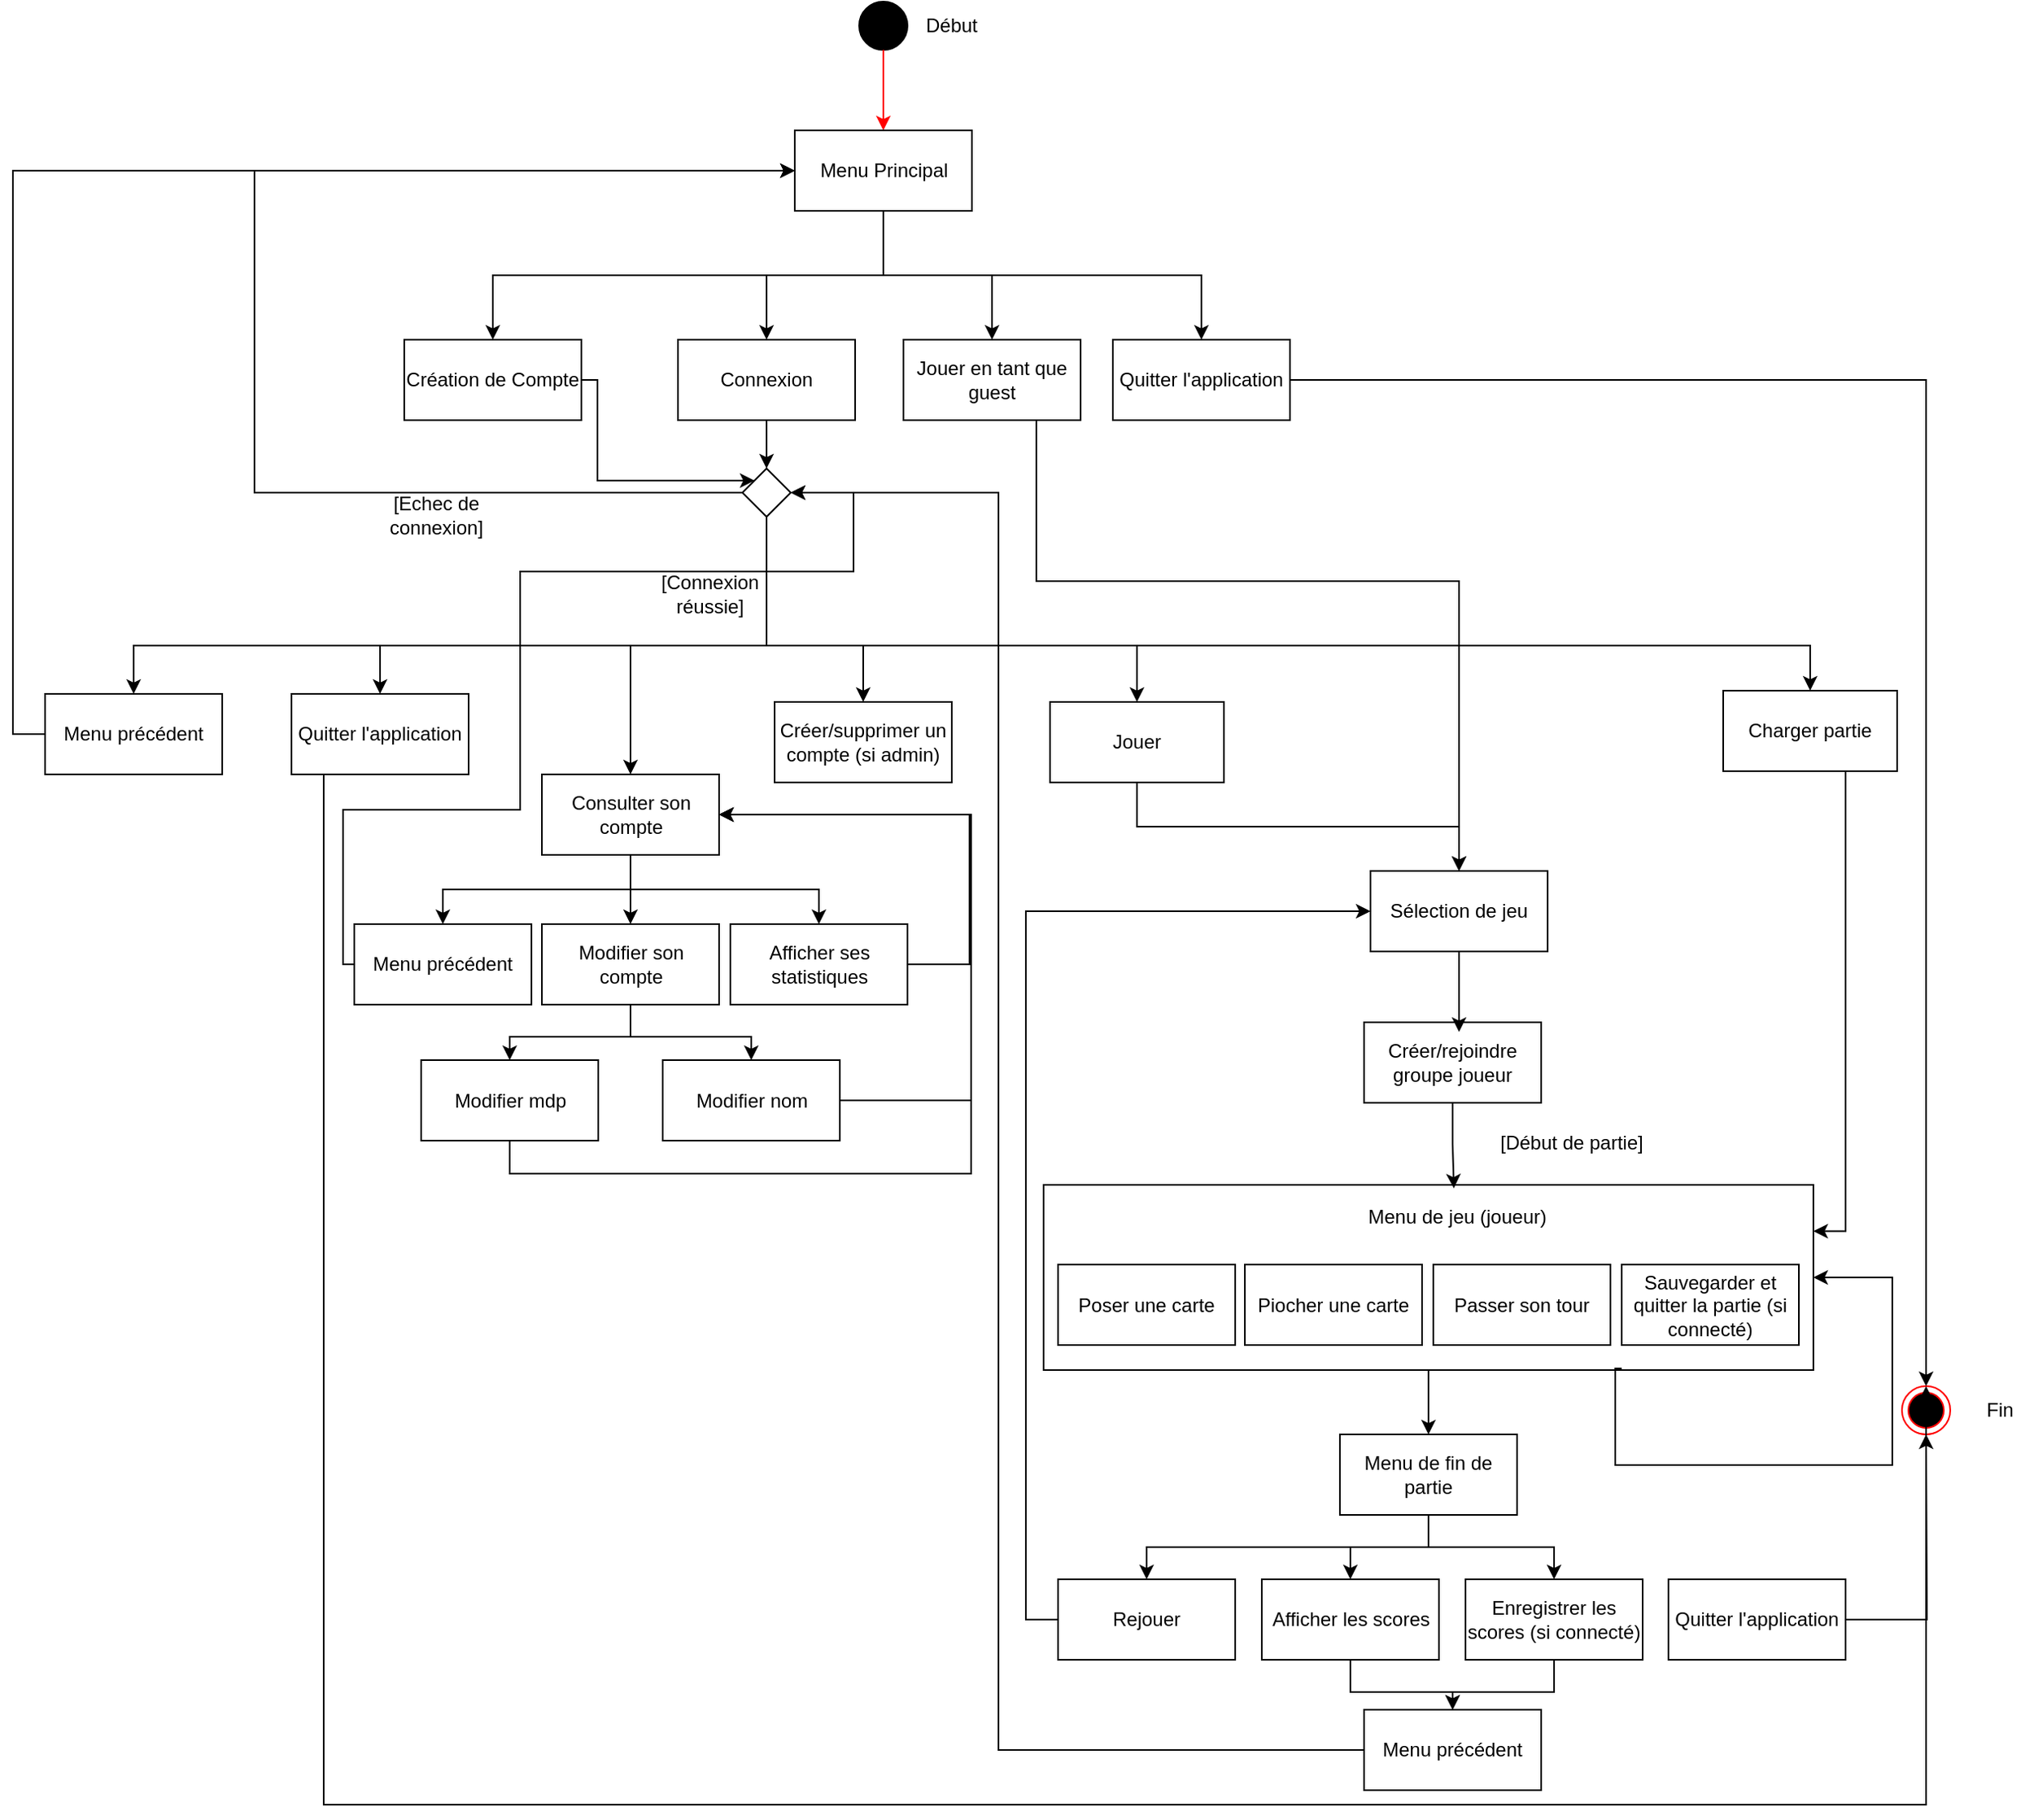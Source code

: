 <mxfile version="13.7.8" type="gitlab">
  <diagram id="SmJTf4wW6SdyIuIH7xTj" name="Page-1">
    <mxGraphModel dx="1447" dy="722" grid="0" gridSize="10" guides="1" tooltips="1" connect="1" arrows="0" fold="1" page="1" pageScale="1" pageWidth="1654" pageHeight="1169" background="#ffffff" math="0" shadow="0" extFonts="Permanent Marker^https://fonts.googleapis.com/css?family=Permanent+Marker">
      <root>
        <mxCell id="0" />
        <mxCell id="1" parent="0" />
        <mxCell id="DSqrJrKo2LTEbvPPCf58-80" value="" style="rounded=0;whiteSpace=wrap;html=1;fillColor=none;" vertex="1" parent="1">
          <mxGeometry x="854" y="766" width="478" height="115" as="geometry" />
        </mxCell>
        <mxCell id="DSqrJrKo2LTEbvPPCf58-81" value="" style="ellipse;html=1;shape=endState;fillColor=#000000;strokeColor=#ff0000;" vertex="1" parent="1">
          <mxGeometry x="1387" y="891" width="30" height="30" as="geometry" />
        </mxCell>
        <mxCell id="DSqrJrKo2LTEbvPPCf58-82" value="Début" style="text;html=1;strokeColor=none;fillColor=none;align=center;verticalAlign=middle;whiteSpace=wrap;rounded=0;" vertex="1" parent="1">
          <mxGeometry x="777" y="36" width="40" height="20" as="geometry" />
        </mxCell>
        <mxCell id="DSqrJrKo2LTEbvPPCf58-83" value="" style="ellipse;whiteSpace=wrap;html=1;aspect=fixed;fillColor=#000000;" vertex="1" parent="1">
          <mxGeometry x="739.5" y="31" width="30" height="30" as="geometry" />
        </mxCell>
        <mxCell id="DSqrJrKo2LTEbvPPCf58-84" value="" style="endArrow=classic;html=1;exitX=0.5;exitY=1;exitDx=0;exitDy=0;strokeColor=#FF0000;" edge="1" parent="1" source="DSqrJrKo2LTEbvPPCf58-83">
          <mxGeometry width="50" height="50" relative="1" as="geometry">
            <mxPoint x="784.5" y="311" as="sourcePoint" />
            <mxPoint x="754.5" y="111" as="targetPoint" />
          </mxGeometry>
        </mxCell>
        <mxCell id="DSqrJrKo2LTEbvPPCf58-85" style="edgeStyle=orthogonalEdgeStyle;rounded=0;orthogonalLoop=1;jettySize=auto;html=1;exitX=0.5;exitY=1;exitDx=0;exitDy=0;entryX=0.5;entryY=0;entryDx=0;entryDy=0;strokeColor=#000000;" edge="1" parent="1" source="DSqrJrKo2LTEbvPPCf58-89" target="DSqrJrKo2LTEbvPPCf58-106">
          <mxGeometry relative="1" as="geometry" />
        </mxCell>
        <mxCell id="DSqrJrKo2LTEbvPPCf58-86" style="edgeStyle=orthogonalEdgeStyle;rounded=0;orthogonalLoop=1;jettySize=auto;html=1;exitX=0.5;exitY=1;exitDx=0;exitDy=0;strokeColor=#000000;" edge="1" parent="1" source="DSqrJrKo2LTEbvPPCf58-89" target="DSqrJrKo2LTEbvPPCf58-94">
          <mxGeometry relative="1" as="geometry" />
        </mxCell>
        <mxCell id="DSqrJrKo2LTEbvPPCf58-87" style="edgeStyle=orthogonalEdgeStyle;rounded=0;orthogonalLoop=1;jettySize=auto;html=1;exitX=0.5;exitY=1;exitDx=0;exitDy=0;entryX=0.5;entryY=0;entryDx=0;entryDy=0;strokeColor=#000000;" edge="1" parent="1" source="DSqrJrKo2LTEbvPPCf58-89" target="DSqrJrKo2LTEbvPPCf58-92">
          <mxGeometry relative="1" as="geometry" />
        </mxCell>
        <mxCell id="DSqrJrKo2LTEbvPPCf58-88" style="edgeStyle=orthogonalEdgeStyle;rounded=0;orthogonalLoop=1;jettySize=auto;html=1;exitX=0.5;exitY=1;exitDx=0;exitDy=0;entryX=0.5;entryY=0;entryDx=0;entryDy=0;strokeColor=#000000;" edge="1" parent="1" source="DSqrJrKo2LTEbvPPCf58-89" target="DSqrJrKo2LTEbvPPCf58-91">
          <mxGeometry relative="1" as="geometry" />
        </mxCell>
        <mxCell id="DSqrJrKo2LTEbvPPCf58-89" value="Menu Principal" style="rounded=0;whiteSpace=wrap;html=1;fillColor=none;" vertex="1" parent="1">
          <mxGeometry x="699.5" y="111" width="110" height="50" as="geometry" />
        </mxCell>
        <mxCell id="DSqrJrKo2LTEbvPPCf58-90" style="edgeStyle=orthogonalEdgeStyle;rounded=0;orthogonalLoop=1;jettySize=auto;html=1;exitX=1;exitY=0.5;exitDx=0;exitDy=0;entryX=0;entryY=0;entryDx=0;entryDy=0;strokeColor=#000000;" edge="1" parent="1" source="DSqrJrKo2LTEbvPPCf58-91" target="DSqrJrKo2LTEbvPPCf58-128">
          <mxGeometry relative="1" as="geometry">
            <Array as="points">
              <mxPoint x="577" y="266" />
              <mxPoint x="577" y="329" />
            </Array>
            <mxPoint x="673.161" y="324.661" as="targetPoint" />
          </mxGeometry>
        </mxCell>
        <mxCell id="DSqrJrKo2LTEbvPPCf58-91" value="Création de Compte" style="rounded=0;whiteSpace=wrap;html=1;fillColor=none;" vertex="1" parent="1">
          <mxGeometry x="457" y="241" width="110" height="50" as="geometry" />
        </mxCell>
        <mxCell id="DSqrJrKo2LTEbvPPCf58-92" value="Connexion" style="rounded=0;whiteSpace=wrap;html=1;fillColor=none;" vertex="1" parent="1">
          <mxGeometry x="627" y="241" width="110" height="50" as="geometry" />
        </mxCell>
        <mxCell id="DSqrJrKo2LTEbvPPCf58-93" style="edgeStyle=orthogonalEdgeStyle;rounded=0;orthogonalLoop=1;jettySize=auto;html=1;exitX=0.75;exitY=1;exitDx=0;exitDy=0;entryX=0.5;entryY=0;entryDx=0;entryDy=0;" edge="1" parent="1" source="DSqrJrKo2LTEbvPPCf58-94" target="DSqrJrKo2LTEbvPPCf58-96">
          <mxGeometry relative="1" as="geometry">
            <Array as="points">
              <mxPoint x="850" y="391" />
              <mxPoint x="1112" y="391" />
            </Array>
          </mxGeometry>
        </mxCell>
        <mxCell id="DSqrJrKo2LTEbvPPCf58-94" value="Jouer en tant que guest" style="rounded=0;whiteSpace=wrap;html=1;fillColor=none;" vertex="1" parent="1">
          <mxGeometry x="767" y="241" width="110" height="50" as="geometry" />
        </mxCell>
        <mxCell id="DSqrJrKo2LTEbvPPCf58-95" style="edgeStyle=orthogonalEdgeStyle;rounded=0;orthogonalLoop=1;jettySize=auto;html=1;exitX=0.5;exitY=1;exitDx=0;exitDy=0;entryX=0.5;entryY=0;entryDx=0;entryDy=0;strokeColor=#000000;" edge="1" parent="1" source="DSqrJrKo2LTEbvPPCf58-96">
          <mxGeometry relative="1" as="geometry">
            <mxPoint x="1112" y="671" as="targetPoint" />
          </mxGeometry>
        </mxCell>
        <mxCell id="DSqrJrKo2LTEbvPPCf58-96" value="Sélection de jeu" style="rounded=0;whiteSpace=wrap;html=1;fillColor=none;" vertex="1" parent="1">
          <mxGeometry x="1057" y="571" width="110" height="50" as="geometry" />
        </mxCell>
        <mxCell id="DSqrJrKo2LTEbvPPCf58-97" value="" style="endArrow=classic;html=1;exitX=0.5;exitY=1;exitDx=0;exitDy=0;entryX=0.5;entryY=0;entryDx=0;entryDy=0;" edge="1" parent="1" source="DSqrJrKo2LTEbvPPCf58-92">
          <mxGeometry width="50" height="50" relative="1" as="geometry">
            <mxPoint x="832" y="301" as="sourcePoint" />
            <mxPoint x="682" y="321" as="targetPoint" />
          </mxGeometry>
        </mxCell>
        <mxCell id="DSqrJrKo2LTEbvPPCf58-98" value="[Connexion réussie]" style="text;html=1;strokeColor=none;fillColor=none;align=center;verticalAlign=middle;whiteSpace=wrap;rounded=0;" vertex="1" parent="1">
          <mxGeometry x="627" y="389" width="40" height="20" as="geometry" />
        </mxCell>
        <mxCell id="DSqrJrKo2LTEbvPPCf58-99" value="[Echec de connexion]" style="text;html=1;strokeColor=none;fillColor=none;align=center;verticalAlign=middle;whiteSpace=wrap;rounded=0;" vertex="1" parent="1">
          <mxGeometry x="457" y="340" width="40" height="20" as="geometry" />
        </mxCell>
        <mxCell id="DSqrJrKo2LTEbvPPCf58-100" value="Poser une carte" style="rounded=0;whiteSpace=wrap;html=1;fillColor=none;" vertex="1" parent="1">
          <mxGeometry x="863" y="815.5" width="110" height="50" as="geometry" />
        </mxCell>
        <mxCell id="DSqrJrKo2LTEbvPPCf58-101" value="Piocher une carte" style="rounded=0;whiteSpace=wrap;html=1;fillColor=none;" vertex="1" parent="1">
          <mxGeometry x="979" y="815.5" width="110" height="50" as="geometry" />
        </mxCell>
        <mxCell id="DSqrJrKo2LTEbvPPCf58-102" value="Passer son tour" style="rounded=0;whiteSpace=wrap;html=1;fillColor=none;" vertex="1" parent="1">
          <mxGeometry x="1096" y="815.5" width="110" height="50" as="geometry" />
        </mxCell>
        <mxCell id="DSqrJrKo2LTEbvPPCf58-103" style="edgeStyle=orthogonalEdgeStyle;rounded=0;orthogonalLoop=1;jettySize=auto;html=1;exitX=0.5;exitY=1;exitDx=0;exitDy=0;" edge="1" parent="1" source="DSqrJrKo2LTEbvPPCf58-80" target="DSqrJrKo2LTEbvPPCf58-111">
          <mxGeometry relative="1" as="geometry" />
        </mxCell>
        <mxCell id="DSqrJrKo2LTEbvPPCf58-104" value="Menu de jeu (joueur)" style="text;html=1;strokeColor=none;fillColor=none;align=center;verticalAlign=middle;whiteSpace=wrap;rounded=0;" vertex="1" parent="1">
          <mxGeometry x="1051" y="775.5" width="120" height="20" as="geometry" />
        </mxCell>
        <mxCell id="DSqrJrKo2LTEbvPPCf58-105" style="edgeStyle=orthogonalEdgeStyle;rounded=0;orthogonalLoop=1;jettySize=auto;html=1;exitX=1;exitY=0.5;exitDx=0;exitDy=0;entryX=0.5;entryY=0;entryDx=0;entryDy=0;strokeColor=#000000;" edge="1" parent="1" source="DSqrJrKo2LTEbvPPCf58-106" target="DSqrJrKo2LTEbvPPCf58-81">
          <mxGeometry relative="1" as="geometry">
            <mxPoint x="1052" y="781" as="targetPoint" />
          </mxGeometry>
        </mxCell>
        <mxCell id="DSqrJrKo2LTEbvPPCf58-106" value="Quitter l&#39;application" style="rounded=0;whiteSpace=wrap;html=1;fillColor=none;" vertex="1" parent="1">
          <mxGeometry x="897" y="241" width="110" height="50" as="geometry" />
        </mxCell>
        <mxCell id="DSqrJrKo2LTEbvPPCf58-107" value="[Début de partie]" style="text;html=1;strokeColor=none;fillColor=none;align=center;verticalAlign=middle;whiteSpace=wrap;rounded=0;" vertex="1" parent="1">
          <mxGeometry x="1127" y="730" width="110" height="20" as="geometry" />
        </mxCell>
        <mxCell id="DSqrJrKo2LTEbvPPCf58-108" style="edgeStyle=orthogonalEdgeStyle;rounded=0;orthogonalLoop=1;jettySize=auto;html=1;exitX=0.5;exitY=1;exitDx=0;exitDy=0;entryX=0.5;entryY=0;entryDx=0;entryDy=0;strokeColor=#000000;" edge="1" parent="1" source="DSqrJrKo2LTEbvPPCf58-111" target="DSqrJrKo2LTEbvPPCf58-113">
          <mxGeometry relative="1" as="geometry" />
        </mxCell>
        <mxCell id="DSqrJrKo2LTEbvPPCf58-109" style="edgeStyle=orthogonalEdgeStyle;rounded=0;orthogonalLoop=1;jettySize=auto;html=1;exitX=0.5;exitY=1;exitDx=0;exitDy=0;strokeColor=#000000;" edge="1" parent="1" source="DSqrJrKo2LTEbvPPCf58-111" target="DSqrJrKo2LTEbvPPCf58-115">
          <mxGeometry relative="1" as="geometry" />
        </mxCell>
        <mxCell id="DSqrJrKo2LTEbvPPCf58-110" style="edgeStyle=orthogonalEdgeStyle;rounded=0;orthogonalLoop=1;jettySize=auto;html=1;exitX=0.5;exitY=1;exitDx=0;exitDy=0;entryX=0.5;entryY=0;entryDx=0;entryDy=0;strokeColor=#000000;" edge="1" parent="1" source="DSqrJrKo2LTEbvPPCf58-111" target="DSqrJrKo2LTEbvPPCf58-117">
          <mxGeometry relative="1" as="geometry" />
        </mxCell>
        <mxCell id="DSqrJrKo2LTEbvPPCf58-111" value="Menu de fin de partie" style="rounded=0;whiteSpace=wrap;html=1;fillColor=none;" vertex="1" parent="1">
          <mxGeometry x="1038" y="921" width="110" height="50" as="geometry" />
        </mxCell>
        <mxCell id="DSqrJrKo2LTEbvPPCf58-112" style="edgeStyle=orthogonalEdgeStyle;rounded=0;orthogonalLoop=1;jettySize=auto;html=1;exitX=0.5;exitY=1;exitDx=0;exitDy=0;entryX=0.5;entryY=0;entryDx=0;entryDy=0;" edge="1" parent="1" source="DSqrJrKo2LTEbvPPCf58-113" target="DSqrJrKo2LTEbvPPCf58-152">
          <mxGeometry relative="1" as="geometry" />
        </mxCell>
        <mxCell id="DSqrJrKo2LTEbvPPCf58-113" value="Afficher les scores" style="rounded=0;whiteSpace=wrap;html=1;fillColor=none;" vertex="1" parent="1">
          <mxGeometry x="989.5" y="1011" width="110" height="50" as="geometry" />
        </mxCell>
        <mxCell id="DSqrJrKo2LTEbvPPCf58-114" style="edgeStyle=orthogonalEdgeStyle;rounded=0;orthogonalLoop=1;jettySize=auto;html=1;exitX=0.5;exitY=1;exitDx=0;exitDy=0;entryX=0.5;entryY=0;entryDx=0;entryDy=0;" edge="1" parent="1" source="DSqrJrKo2LTEbvPPCf58-115" target="DSqrJrKo2LTEbvPPCf58-152">
          <mxGeometry relative="1" as="geometry" />
        </mxCell>
        <mxCell id="DSqrJrKo2LTEbvPPCf58-115" value="Enregistrer les scores (si connecté)" style="rounded=0;whiteSpace=wrap;html=1;fillColor=none;" vertex="1" parent="1">
          <mxGeometry x="1116" y="1011" width="110" height="50" as="geometry" />
        </mxCell>
        <mxCell id="DSqrJrKo2LTEbvPPCf58-116" style="edgeStyle=orthogonalEdgeStyle;rounded=0;orthogonalLoop=1;jettySize=auto;html=1;exitX=0;exitY=0.5;exitDx=0;exitDy=0;entryX=0;entryY=0.5;entryDx=0;entryDy=0;strokeColor=#000000;" edge="1" parent="1" source="DSqrJrKo2LTEbvPPCf58-117" target="DSqrJrKo2LTEbvPPCf58-96">
          <mxGeometry relative="1" as="geometry">
            <Array as="points">
              <mxPoint x="843" y="1036" />
              <mxPoint x="843" y="596" />
            </Array>
          </mxGeometry>
        </mxCell>
        <mxCell id="DSqrJrKo2LTEbvPPCf58-117" value="Rejouer" style="rounded=0;whiteSpace=wrap;html=1;fillColor=none;" vertex="1" parent="1">
          <mxGeometry x="863" y="1011" width="110" height="50" as="geometry" />
        </mxCell>
        <mxCell id="DSqrJrKo2LTEbvPPCf58-118" style="edgeStyle=orthogonalEdgeStyle;rounded=0;orthogonalLoop=1;jettySize=auto;html=1;exitX=1;exitY=0.5;exitDx=0;exitDy=0;entryX=0.5;entryY=1;entryDx=0;entryDy=0;strokeColor=#000000;" edge="1" parent="1" source="DSqrJrKo2LTEbvPPCf58-119">
          <mxGeometry relative="1" as="geometry">
            <mxPoint x="1402" y="921" as="targetPoint" />
          </mxGeometry>
        </mxCell>
        <mxCell id="DSqrJrKo2LTEbvPPCf58-119" value="Quitter l&#39;application" style="rounded=0;whiteSpace=wrap;html=1;fillColor=none;" vertex="1" parent="1">
          <mxGeometry x="1242" y="1011" width="110" height="50" as="geometry" />
        </mxCell>
        <mxCell id="DSqrJrKo2LTEbvPPCf58-120" value="Fin" style="text;html=1;strokeColor=none;fillColor=none;align=center;verticalAlign=middle;whiteSpace=wrap;rounded=0;" vertex="1" parent="1">
          <mxGeometry x="1428" y="896" width="40" height="20" as="geometry" />
        </mxCell>
        <mxCell id="DSqrJrKo2LTEbvPPCf58-121" style="edgeStyle=orthogonalEdgeStyle;rounded=0;orthogonalLoop=1;jettySize=auto;html=1;exitX=0.5;exitY=1;exitDx=0;exitDy=0;" edge="1" parent="1" source="DSqrJrKo2LTEbvPPCf58-128" target="DSqrJrKo2LTEbvPPCf58-141">
          <mxGeometry relative="1" as="geometry">
            <Array as="points">
              <mxPoint x="682" y="431" />
              <mxPoint x="442" y="431" />
            </Array>
          </mxGeometry>
        </mxCell>
        <mxCell id="DSqrJrKo2LTEbvPPCf58-122" style="edgeStyle=orthogonalEdgeStyle;rounded=0;orthogonalLoop=1;jettySize=auto;html=1;exitX=0.5;exitY=1;exitDx=0;exitDy=0;" edge="1" parent="1" source="DSqrJrKo2LTEbvPPCf58-128" target="DSqrJrKo2LTEbvPPCf58-147">
          <mxGeometry relative="1" as="geometry">
            <Array as="points">
              <mxPoint x="682" y="431" />
              <mxPoint x="289" y="431" />
            </Array>
          </mxGeometry>
        </mxCell>
        <mxCell id="DSqrJrKo2LTEbvPPCf58-123" style="edgeStyle=orthogonalEdgeStyle;rounded=0;orthogonalLoop=1;jettySize=auto;html=1;exitX=0.5;exitY=1;exitDx=0;exitDy=0;entryX=0.5;entryY=0;entryDx=0;entryDy=0;" edge="1" parent="1" source="DSqrJrKo2LTEbvPPCf58-128" target="DSqrJrKo2LTEbvPPCf58-134">
          <mxGeometry relative="1" as="geometry" />
        </mxCell>
        <mxCell id="DSqrJrKo2LTEbvPPCf58-124" style="edgeStyle=orthogonalEdgeStyle;rounded=0;orthogonalLoop=1;jettySize=auto;html=1;exitX=0.5;exitY=1;exitDx=0;exitDy=0;" edge="1" parent="1" source="DSqrJrKo2LTEbvPPCf58-128" target="DSqrJrKo2LTEbvPPCf58-130">
          <mxGeometry relative="1" as="geometry">
            <Array as="points">
              <mxPoint x="682" y="431" />
              <mxPoint x="912" y="431" />
            </Array>
          </mxGeometry>
        </mxCell>
        <mxCell id="DSqrJrKo2LTEbvPPCf58-125" style="edgeStyle=orthogonalEdgeStyle;rounded=0;orthogonalLoop=1;jettySize=auto;html=1;exitX=0;exitY=0.5;exitDx=0;exitDy=0;entryX=0;entryY=0.5;entryDx=0;entryDy=0;" edge="1" parent="1" source="DSqrJrKo2LTEbvPPCf58-128" target="DSqrJrKo2LTEbvPPCf58-89">
          <mxGeometry relative="1" as="geometry">
            <Array as="points">
              <mxPoint x="364" y="336" />
              <mxPoint x="364" y="136" />
            </Array>
          </mxGeometry>
        </mxCell>
        <mxCell id="DSqrJrKo2LTEbvPPCf58-126" style="edgeStyle=orthogonalEdgeStyle;rounded=0;orthogonalLoop=1;jettySize=auto;html=1;exitX=0.5;exitY=1;exitDx=0;exitDy=0;" edge="1" parent="1" source="DSqrJrKo2LTEbvPPCf58-128" target="DSqrJrKo2LTEbvPPCf58-156">
          <mxGeometry relative="1" as="geometry">
            <Array as="points">
              <mxPoint x="682" y="431" />
              <mxPoint x="1330" y="431" />
            </Array>
          </mxGeometry>
        </mxCell>
        <mxCell id="DSqrJrKo2LTEbvPPCf58-127" style="edgeStyle=orthogonalEdgeStyle;rounded=0;orthogonalLoop=1;jettySize=auto;html=1;exitX=0.5;exitY=1;exitDx=0;exitDy=0;" edge="1" parent="1" source="DSqrJrKo2LTEbvPPCf58-128" target="DSqrJrKo2LTEbvPPCf58-158">
          <mxGeometry relative="1" as="geometry">
            <Array as="points">
              <mxPoint x="682" y="431" />
              <mxPoint x="742" y="431" />
            </Array>
          </mxGeometry>
        </mxCell>
        <mxCell id="DSqrJrKo2LTEbvPPCf58-128" value="" style="rhombus;whiteSpace=wrap;html=1;" vertex="1" parent="1">
          <mxGeometry x="667" y="321" width="30" height="30" as="geometry" />
        </mxCell>
        <mxCell id="DSqrJrKo2LTEbvPPCf58-129" style="edgeStyle=orthogonalEdgeStyle;rounded=0;orthogonalLoop=1;jettySize=auto;html=1;exitX=0.5;exitY=1;exitDx=0;exitDy=0;entryX=0.5;entryY=0;entryDx=0;entryDy=0;" edge="1" parent="1" source="DSqrJrKo2LTEbvPPCf58-130" target="DSqrJrKo2LTEbvPPCf58-96">
          <mxGeometry relative="1" as="geometry" />
        </mxCell>
        <mxCell id="DSqrJrKo2LTEbvPPCf58-130" value="Jouer" style="rounded=0;whiteSpace=wrap;html=1;fillColor=none;" vertex="1" parent="1">
          <mxGeometry x="858" y="466" width="108" height="50" as="geometry" />
        </mxCell>
        <mxCell id="DSqrJrKo2LTEbvPPCf58-131" style="edgeStyle=orthogonalEdgeStyle;rounded=0;orthogonalLoop=1;jettySize=auto;html=1;exitX=0.5;exitY=1;exitDx=0;exitDy=0;entryX=0.5;entryY=0;entryDx=0;entryDy=0;" edge="1" parent="1" source="DSqrJrKo2LTEbvPPCf58-134" target="DSqrJrKo2LTEbvPPCf58-137">
          <mxGeometry relative="1" as="geometry" />
        </mxCell>
        <mxCell id="DSqrJrKo2LTEbvPPCf58-132" style="edgeStyle=orthogonalEdgeStyle;rounded=0;orthogonalLoop=1;jettySize=auto;html=1;exitX=0.5;exitY=1;exitDx=0;exitDy=0;entryX=0.5;entryY=0;entryDx=0;entryDy=0;" edge="1" parent="1" source="DSqrJrKo2LTEbvPPCf58-134" target="DSqrJrKo2LTEbvPPCf58-139">
          <mxGeometry relative="1" as="geometry" />
        </mxCell>
        <mxCell id="DSqrJrKo2LTEbvPPCf58-133" style="edgeStyle=orthogonalEdgeStyle;rounded=0;orthogonalLoop=1;jettySize=auto;html=1;exitX=0.5;exitY=1;exitDx=0;exitDy=0;" edge="1" parent="1" source="DSqrJrKo2LTEbvPPCf58-134" target="DSqrJrKo2LTEbvPPCf58-149">
          <mxGeometry relative="1" as="geometry" />
        </mxCell>
        <mxCell id="DSqrJrKo2LTEbvPPCf58-134" value="Consulter son compte" style="rounded=0;whiteSpace=wrap;html=1;fillColor=none;" vertex="1" parent="1">
          <mxGeometry x="542.5" y="511" width="110" height="50" as="geometry" />
        </mxCell>
        <mxCell id="DSqrJrKo2LTEbvPPCf58-135" style="edgeStyle=orthogonalEdgeStyle;rounded=0;orthogonalLoop=1;jettySize=auto;html=1;exitX=0.5;exitY=1;exitDx=0;exitDy=0;" edge="1" parent="1" source="DSqrJrKo2LTEbvPPCf58-137" target="DSqrJrKo2LTEbvPPCf58-145">
          <mxGeometry relative="1" as="geometry" />
        </mxCell>
        <mxCell id="DSqrJrKo2LTEbvPPCf58-136" style="edgeStyle=orthogonalEdgeStyle;rounded=0;orthogonalLoop=1;jettySize=auto;html=1;exitX=0.5;exitY=1;exitDx=0;exitDy=0;entryX=0.5;entryY=0;entryDx=0;entryDy=0;" edge="1" parent="1" source="DSqrJrKo2LTEbvPPCf58-137" target="DSqrJrKo2LTEbvPPCf58-143">
          <mxGeometry relative="1" as="geometry" />
        </mxCell>
        <mxCell id="DSqrJrKo2LTEbvPPCf58-137" value="Modifier son compte" style="rounded=0;whiteSpace=wrap;html=1;fillColor=none;" vertex="1" parent="1">
          <mxGeometry x="542.5" y="604" width="110" height="50" as="geometry" />
        </mxCell>
        <mxCell id="DSqrJrKo2LTEbvPPCf58-138" style="edgeStyle=orthogonalEdgeStyle;rounded=0;orthogonalLoop=1;jettySize=auto;html=1;exitX=1;exitY=0.5;exitDx=0;exitDy=0;entryX=1;entryY=0.5;entryDx=0;entryDy=0;" edge="1" parent="1" source="DSqrJrKo2LTEbvPPCf58-139" target="DSqrJrKo2LTEbvPPCf58-134">
          <mxGeometry relative="1" as="geometry">
            <Array as="points">
              <mxPoint x="808" y="629" />
              <mxPoint x="808" y="536" />
            </Array>
          </mxGeometry>
        </mxCell>
        <mxCell id="DSqrJrKo2LTEbvPPCf58-139" value="Afficher ses statistiques" style="rounded=0;whiteSpace=wrap;html=1;fillColor=none;" vertex="1" parent="1">
          <mxGeometry x="659.5" y="604" width="110" height="50" as="geometry" />
        </mxCell>
        <mxCell id="DSqrJrKo2LTEbvPPCf58-140" style="edgeStyle=orthogonalEdgeStyle;rounded=0;orthogonalLoop=1;jettySize=auto;html=1;entryX=0.5;entryY=0;entryDx=0;entryDy=0;" edge="1" parent="1" source="DSqrJrKo2LTEbvPPCf58-141" target="DSqrJrKo2LTEbvPPCf58-81">
          <mxGeometry relative="1" as="geometry">
            <Array as="points">
              <mxPoint x="407" y="1151" />
              <mxPoint x="1402" y="1151" />
            </Array>
          </mxGeometry>
        </mxCell>
        <mxCell id="DSqrJrKo2LTEbvPPCf58-141" value="Quitter l&#39;application" style="rounded=0;whiteSpace=wrap;html=1;fillColor=none;" vertex="1" parent="1">
          <mxGeometry x="387" y="461" width="110" height="50" as="geometry" />
        </mxCell>
        <mxCell id="DSqrJrKo2LTEbvPPCf58-142" style="edgeStyle=orthogonalEdgeStyle;rounded=0;orthogonalLoop=1;jettySize=auto;html=1;exitX=0.5;exitY=1;exitDx=0;exitDy=0;entryX=1;entryY=0.5;entryDx=0;entryDy=0;" edge="1" parent="1" source="DSqrJrKo2LTEbvPPCf58-143" target="DSqrJrKo2LTEbvPPCf58-134">
          <mxGeometry relative="1" as="geometry">
            <Array as="points">
              <mxPoint x="523" y="759" />
              <mxPoint x="809" y="759" />
              <mxPoint x="809" y="536" />
            </Array>
          </mxGeometry>
        </mxCell>
        <mxCell id="DSqrJrKo2LTEbvPPCf58-143" value="Modifier mdp" style="rounded=0;whiteSpace=wrap;html=1;fillColor=none;" vertex="1" parent="1">
          <mxGeometry x="467.5" y="688.5" width="110" height="50" as="geometry" />
        </mxCell>
        <mxCell id="DSqrJrKo2LTEbvPPCf58-144" style="edgeStyle=orthogonalEdgeStyle;rounded=0;orthogonalLoop=1;jettySize=auto;html=1;exitX=1;exitY=0.5;exitDx=0;exitDy=0;entryX=1;entryY=0.5;entryDx=0;entryDy=0;" edge="1" parent="1" source="DSqrJrKo2LTEbvPPCf58-145" target="DSqrJrKo2LTEbvPPCf58-134">
          <mxGeometry relative="1" as="geometry">
            <Array as="points">
              <mxPoint x="809" y="714" />
              <mxPoint x="809" y="536" />
            </Array>
          </mxGeometry>
        </mxCell>
        <mxCell id="DSqrJrKo2LTEbvPPCf58-145" value="Modifier nom" style="rounded=0;whiteSpace=wrap;html=1;fillColor=none;" vertex="1" parent="1">
          <mxGeometry x="617.5" y="688.5" width="110" height="50" as="geometry" />
        </mxCell>
        <mxCell id="DSqrJrKo2LTEbvPPCf58-146" style="edgeStyle=orthogonalEdgeStyle;rounded=0;orthogonalLoop=1;jettySize=auto;html=1;exitX=0;exitY=0.5;exitDx=0;exitDy=0;entryX=0;entryY=0.5;entryDx=0;entryDy=0;" edge="1" parent="1" source="DSqrJrKo2LTEbvPPCf58-147" target="DSqrJrKo2LTEbvPPCf58-89">
          <mxGeometry relative="1" as="geometry" />
        </mxCell>
        <mxCell id="DSqrJrKo2LTEbvPPCf58-147" value="Menu précédent" style="rounded=0;whiteSpace=wrap;html=1;fillColor=none;" vertex="1" parent="1">
          <mxGeometry x="234" y="461" width="110" height="50" as="geometry" />
        </mxCell>
        <mxCell id="DSqrJrKo2LTEbvPPCf58-148" style="edgeStyle=orthogonalEdgeStyle;rounded=0;orthogonalLoop=1;jettySize=auto;html=1;exitX=0;exitY=0.5;exitDx=0;exitDy=0;entryX=1;entryY=0.5;entryDx=0;entryDy=0;" edge="1" parent="1" source="DSqrJrKo2LTEbvPPCf58-149" target="DSqrJrKo2LTEbvPPCf58-128">
          <mxGeometry relative="1" as="geometry">
            <Array as="points">
              <mxPoint x="419" y="629" />
              <mxPoint x="419" y="533" />
              <mxPoint x="529" y="533" />
              <mxPoint x="529" y="385" />
              <mxPoint x="736" y="385" />
              <mxPoint x="736" y="336" />
            </Array>
          </mxGeometry>
        </mxCell>
        <mxCell id="DSqrJrKo2LTEbvPPCf58-149" value="Menu précédent" style="rounded=0;whiteSpace=wrap;html=1;fillColor=none;" vertex="1" parent="1">
          <mxGeometry x="426" y="604" width="110" height="50" as="geometry" />
        </mxCell>
        <mxCell id="DSqrJrKo2LTEbvPPCf58-150" style="edgeStyle=orthogonalEdgeStyle;rounded=0;orthogonalLoop=1;jettySize=auto;html=1;exitX=0.75;exitY=1;exitDx=0;exitDy=0;entryX=1;entryY=0.5;entryDx=0;entryDy=0;" edge="1" parent="1" source="DSqrJrKo2LTEbvPPCf58-80" target="DSqrJrKo2LTEbvPPCf58-80">
          <mxGeometry relative="1" as="geometry">
            <Array as="points">
              <mxPoint x="1209" y="880" />
              <mxPoint x="1209" y="940" />
              <mxPoint x="1381" y="940" />
              <mxPoint x="1381" y="823" />
            </Array>
          </mxGeometry>
        </mxCell>
        <mxCell id="DSqrJrKo2LTEbvPPCf58-151" style="edgeStyle=orthogonalEdgeStyle;rounded=0;orthogonalLoop=1;jettySize=auto;html=1;exitX=0;exitY=0.5;exitDx=0;exitDy=0;entryX=1;entryY=0.5;entryDx=0;entryDy=0;" edge="1" parent="1" source="DSqrJrKo2LTEbvPPCf58-152" target="DSqrJrKo2LTEbvPPCf58-128">
          <mxGeometry relative="1" as="geometry">
            <Array as="points">
              <mxPoint x="826" y="1117" />
              <mxPoint x="826" y="336" />
            </Array>
          </mxGeometry>
        </mxCell>
        <mxCell id="DSqrJrKo2LTEbvPPCf58-152" value="Menu précédent" style="rounded=0;whiteSpace=wrap;html=1;fillColor=none;" vertex="1" parent="1">
          <mxGeometry x="1053" y="1092" width="110" height="50" as="geometry" />
        </mxCell>
        <mxCell id="DSqrJrKo2LTEbvPPCf58-153" style="edgeStyle=orthogonalEdgeStyle;rounded=0;orthogonalLoop=1;jettySize=auto;html=1;exitX=0.5;exitY=1;exitDx=0;exitDy=0;entryX=0.533;entryY=0.019;entryDx=0;entryDy=0;entryPerimeter=0;" edge="1" parent="1" source="DSqrJrKo2LTEbvPPCf58-154" target="DSqrJrKo2LTEbvPPCf58-80">
          <mxGeometry relative="1" as="geometry" />
        </mxCell>
        <mxCell id="DSqrJrKo2LTEbvPPCf58-154" value="Créer/rejoindre groupe joueur" style="rounded=0;whiteSpace=wrap;html=1;fillColor=none;" vertex="1" parent="1">
          <mxGeometry x="1053" y="665" width="110" height="50" as="geometry" />
        </mxCell>
        <mxCell id="DSqrJrKo2LTEbvPPCf58-155" style="edgeStyle=orthogonalEdgeStyle;rounded=0;orthogonalLoop=1;jettySize=auto;html=1;exitX=0.5;exitY=1;exitDx=0;exitDy=0;entryX=1;entryY=0.25;entryDx=0;entryDy=0;" edge="1" parent="1" source="DSqrJrKo2LTEbvPPCf58-156" target="DSqrJrKo2LTEbvPPCf58-80">
          <mxGeometry relative="1" as="geometry">
            <Array as="points">
              <mxPoint x="1352" y="509" />
              <mxPoint x="1352" y="795" />
            </Array>
          </mxGeometry>
        </mxCell>
        <mxCell id="DSqrJrKo2LTEbvPPCf58-156" value="Charger partie" style="rounded=0;whiteSpace=wrap;html=1;fillColor=none;" vertex="1" parent="1">
          <mxGeometry x="1276" y="459" width="108" height="50" as="geometry" />
        </mxCell>
        <mxCell id="DSqrJrKo2LTEbvPPCf58-157" value="Sauvegarder et quitter la partie (si connecté)" style="rounded=0;whiteSpace=wrap;html=1;fillColor=none;" vertex="1" parent="1">
          <mxGeometry x="1213" y="815.5" width="110" height="50" as="geometry" />
        </mxCell>
        <mxCell id="DSqrJrKo2LTEbvPPCf58-158" value="Créer/supprimer un compte (si admin)" style="rounded=0;whiteSpace=wrap;html=1;fillColor=none;" vertex="1" parent="1">
          <mxGeometry x="687" y="466" width="110" height="50" as="geometry" />
        </mxCell>
      </root>
    </mxGraphModel>
  </diagram>
</mxfile>
